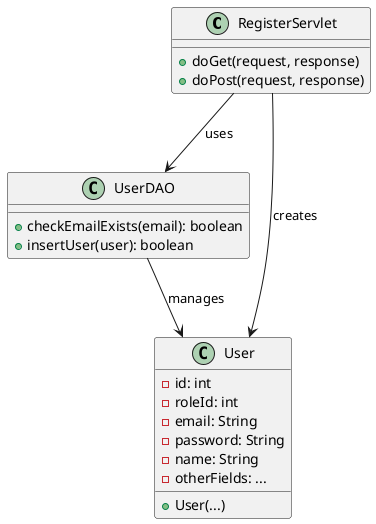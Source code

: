 @startuml

class RegisterServlet {
  +doGet(request, response)
  +doPost(request, response)
}

class UserDAO {
  +checkEmailExists(email): boolean
  +insertUser(user): boolean
}

class User {
  -id: int
  -roleId: int
  -email: String
  -password: String
  -name: String
  -otherFields: ...
  +User(...)
}

RegisterServlet --> UserDAO : uses
RegisterServlet --> User : creates
UserDAO --> User : manages

@enduml
